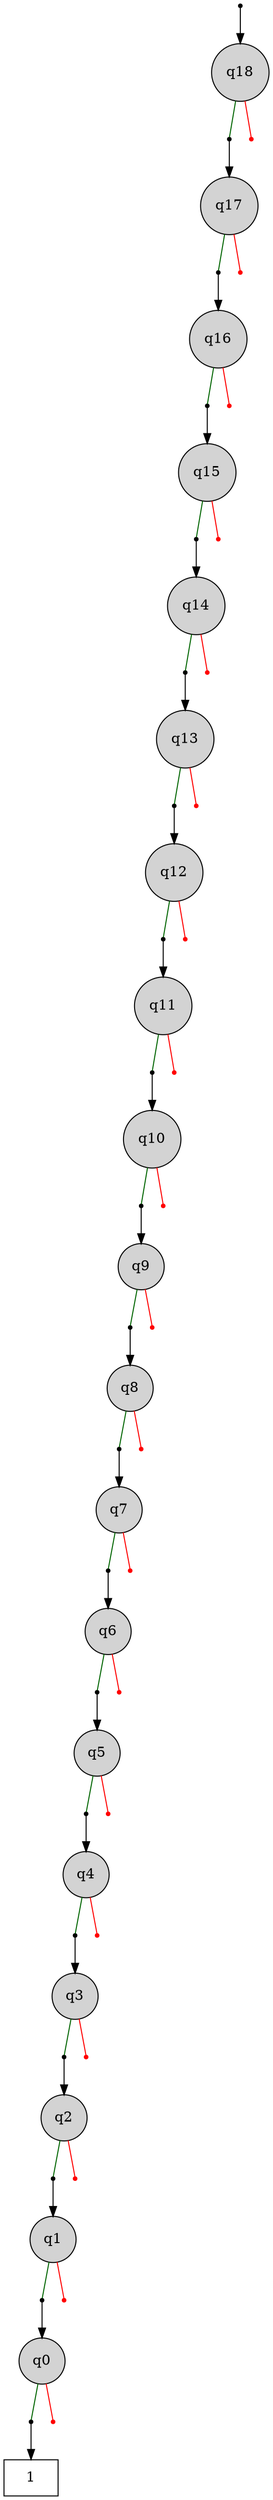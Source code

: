 digraph "DD" {
graph [center=true, ordering=out];
node [shape=circle, center=true];
"T" [ shape = box, label="1" ];
"R" [label="", shape=point];
"0" [ label="q18" ,style=filled, fillcolor=lightgray ];
"0h0"  [label="", shape=point];
"0h2"  [label="", shape=point , fillcolor=red, color=red];
"1" [ label="q17" ,style=filled, fillcolor=lightgray ];
"1h0"  [label="", shape=point];
"1h2"  [label="", shape=point , fillcolor=red, color=red];
"2" [ label="q16" ,style=filled, fillcolor=lightgray ];
"2h0"  [label="", shape=point];
"2h2"  [label="", shape=point , fillcolor=red, color=red];
"3" [ label="q15" ,style=filled, fillcolor=lightgray ];
"3h0"  [label="", shape=point];
"3h2"  [label="", shape=point , fillcolor=red, color=red];
"4" [ label="q14" ,style=filled, fillcolor=lightgray ];
"4h0"  [label="", shape=point];
"4h2"  [label="", shape=point , fillcolor=red, color=red];
"5" [ label="q13" ,style=filled, fillcolor=lightgray ];
"5h0"  [label="", shape=point];
"5h2"  [label="", shape=point , fillcolor=red, color=red];
"6" [ label="q12" ,style=filled, fillcolor=lightgray ];
"6h0"  [label="", shape=point];
"6h2"  [label="", shape=point , fillcolor=red, color=red];
"7" [ label="q11" ,style=filled, fillcolor=lightgray ];
"7h0"  [label="", shape=point];
"7h2"  [label="", shape=point , fillcolor=red, color=red];
"8" [ label="q10" ,style=filled, fillcolor=lightgray ];
"8h0"  [label="", shape=point];
"8h2"  [label="", shape=point , fillcolor=red, color=red];
"9" [ label="q9" ,style=filled, fillcolor=lightgray ];
"9h0"  [label="", shape=point];
"9h2"  [label="", shape=point , fillcolor=red, color=red];
"10" [ label="q8" ,style=filled, fillcolor=lightgray ];
"10h0"  [label="", shape=point];
"10h2"  [label="", shape=point , fillcolor=red, color=red];
"11" [ label="q7" ,style=filled, fillcolor=lightgray ];
"11h0"  [label="", shape=point];
"11h2"  [label="", shape=point , fillcolor=red, color=red];
"12" [ label="q6" ,style=filled, fillcolor=lightgray ];
"12h0"  [label="", shape=point];
"12h2"  [label="", shape=point , fillcolor=red, color=red];
"13" [ label="q5" ,style=filled, fillcolor=lightgray ];
"13h0"  [label="", shape=point];
"13h2"  [label="", shape=point , fillcolor=red, color=red];
"14" [ label="q4" ,style=filled, fillcolor=lightgray ];
"14h0"  [label="", shape=point];
"14h2"  [label="", shape=point , fillcolor=red, color=red];
"15" [ label="q3" ,style=filled, fillcolor=lightgray ];
"15h0"  [label="", shape=point];
"15h2"  [label="", shape=point , fillcolor=red, color=red];
"16" [ label="q2" ,style=filled, fillcolor=lightgray ];
"16h0"  [label="", shape=point];
"16h2"  [label="", shape=point , fillcolor=red, color=red];
"17" [ label="q1" ,style=filled, fillcolor=lightgray ];
"17h0"  [label="", shape=point];
"17h2"  [label="", shape=point , fillcolor=red, color=red];
"18" [ label="q0" ,style=filled, fillcolor=lightgray ];
"18h0"  [label="", shape=point ];
"18h2"  [label="", shape=point , fillcolor=red, color=red];

"R" -> "0"
{rank=same; "0h0" "0h2"}
"0" -> "0h0" [arrowhead=none,color=darkgreen];
"0h0" -> "1";
"0" -> "0h2" [arrowhead=none,color=red];
{rank=same; "1h0" "1h2"}
"1" -> "1h0" [arrowhead=none,color=darkgreen];
"1h0" -> "2";
"1" -> "1h2" [arrowhead=none,color=red];
{rank=same; "2h0" "2h2"}
"2" -> "2h0" [arrowhead=none,color=darkgreen];
"2h0" -> "3";
"2" -> "2h2" [arrowhead=none,color=red];
{rank=same; "3h0" "3h2"}
"3" -> "3h0" [arrowhead=none,color=darkgreen];
"3h0" -> "4";
"3" -> "3h2" [arrowhead=none,color=red];
{rank=same; "4h0" "4h2"}
"4" -> "4h0" [arrowhead=none,color=darkgreen];
"4h0" -> "5";
"4" -> "4h2" [arrowhead=none,color=red];
{rank=same; "5h0" "5h2"}
"5" -> "5h0" [arrowhead=none,color=darkgreen];
"5h0" -> "6";
"5" -> "5h2" [arrowhead=none,color=red];
{rank=same; "6h0" "6h2"}
"6" -> "6h0" [arrowhead=none,color=darkgreen];
"6h0" -> "7";
"6" -> "6h2" [arrowhead=none,color=red];
{rank=same; "7h0" "7h2"}
"7" -> "7h0" [arrowhead=none,color=darkgreen];
"7h0" -> "8";
"7" -> "7h2" [arrowhead=none,color=red];
{rank=same; "8h0" "8h2"}
"8" -> "8h0" [arrowhead=none,color=darkgreen];
"8h0" -> "9";
"8" -> "8h2" [arrowhead=none,color=red];
{rank=same; "9h0" "9h2"}
"9" -> "9h0" [arrowhead=none,color=darkgreen];
"9h0" -> "10";
"9" -> "9h2" [arrowhead=none,color=red];
{rank=same; "10h0" "10h2"}
"10" -> "10h0" [arrowhead=none,color=darkgreen];
"10h0" -> "11";
"10" -> "10h2" [arrowhead=none,color=red];
{rank=same; "11h0" "11h2"}
"11" -> "11h0" [arrowhead=none,color=darkgreen];
"11h0" -> "12";
"11" -> "11h2" [arrowhead=none,color=red];
{rank=same; "12h0" "12h2"}
"12" -> "12h0" [arrowhead=none,color=darkgreen];
"12h0" -> "13";
"12" -> "12h2" [arrowhead=none,color=red];
{rank=same; "13h0" "13h2"}
"13" -> "13h0" [arrowhead=none,color=darkgreen];
"13h0" -> "14";
"13" -> "13h2" [arrowhead=none,color=red];
{rank=same; "14h0" "14h2"}
"14" -> "14h0" [arrowhead=none,color=darkgreen];
"14h0" -> "15";
"14" -> "14h2" [arrowhead=none,color=red];
{rank=same; "15h0" "15h2"}
"15" -> "15h0" [arrowhead=none,color=darkgreen];
"15h0" -> "16";
"15" -> "15h2" [arrowhead=none,color=red];
{rank=same; "16h0" "16h2"}
"16" -> "16h0" [arrowhead=none,color=darkgreen];
"16h0" -> "17";
"16" -> "16h2" [arrowhead=none,color=red];
{rank=same; "17h0" "17h2"}
"17" -> "17h0" [arrowhead=none,color=darkgreen];
"17h0" -> "18";
"17" -> "17h2" [arrowhead=none,color=red];
{rank=same; "18h0" "18h2"}
"18" -> "18h0" [arrowhead=none,color=darkgreen];
"18h0"-> "T";
"18" -> "18h2" [arrowhead=none,color=red];

}
